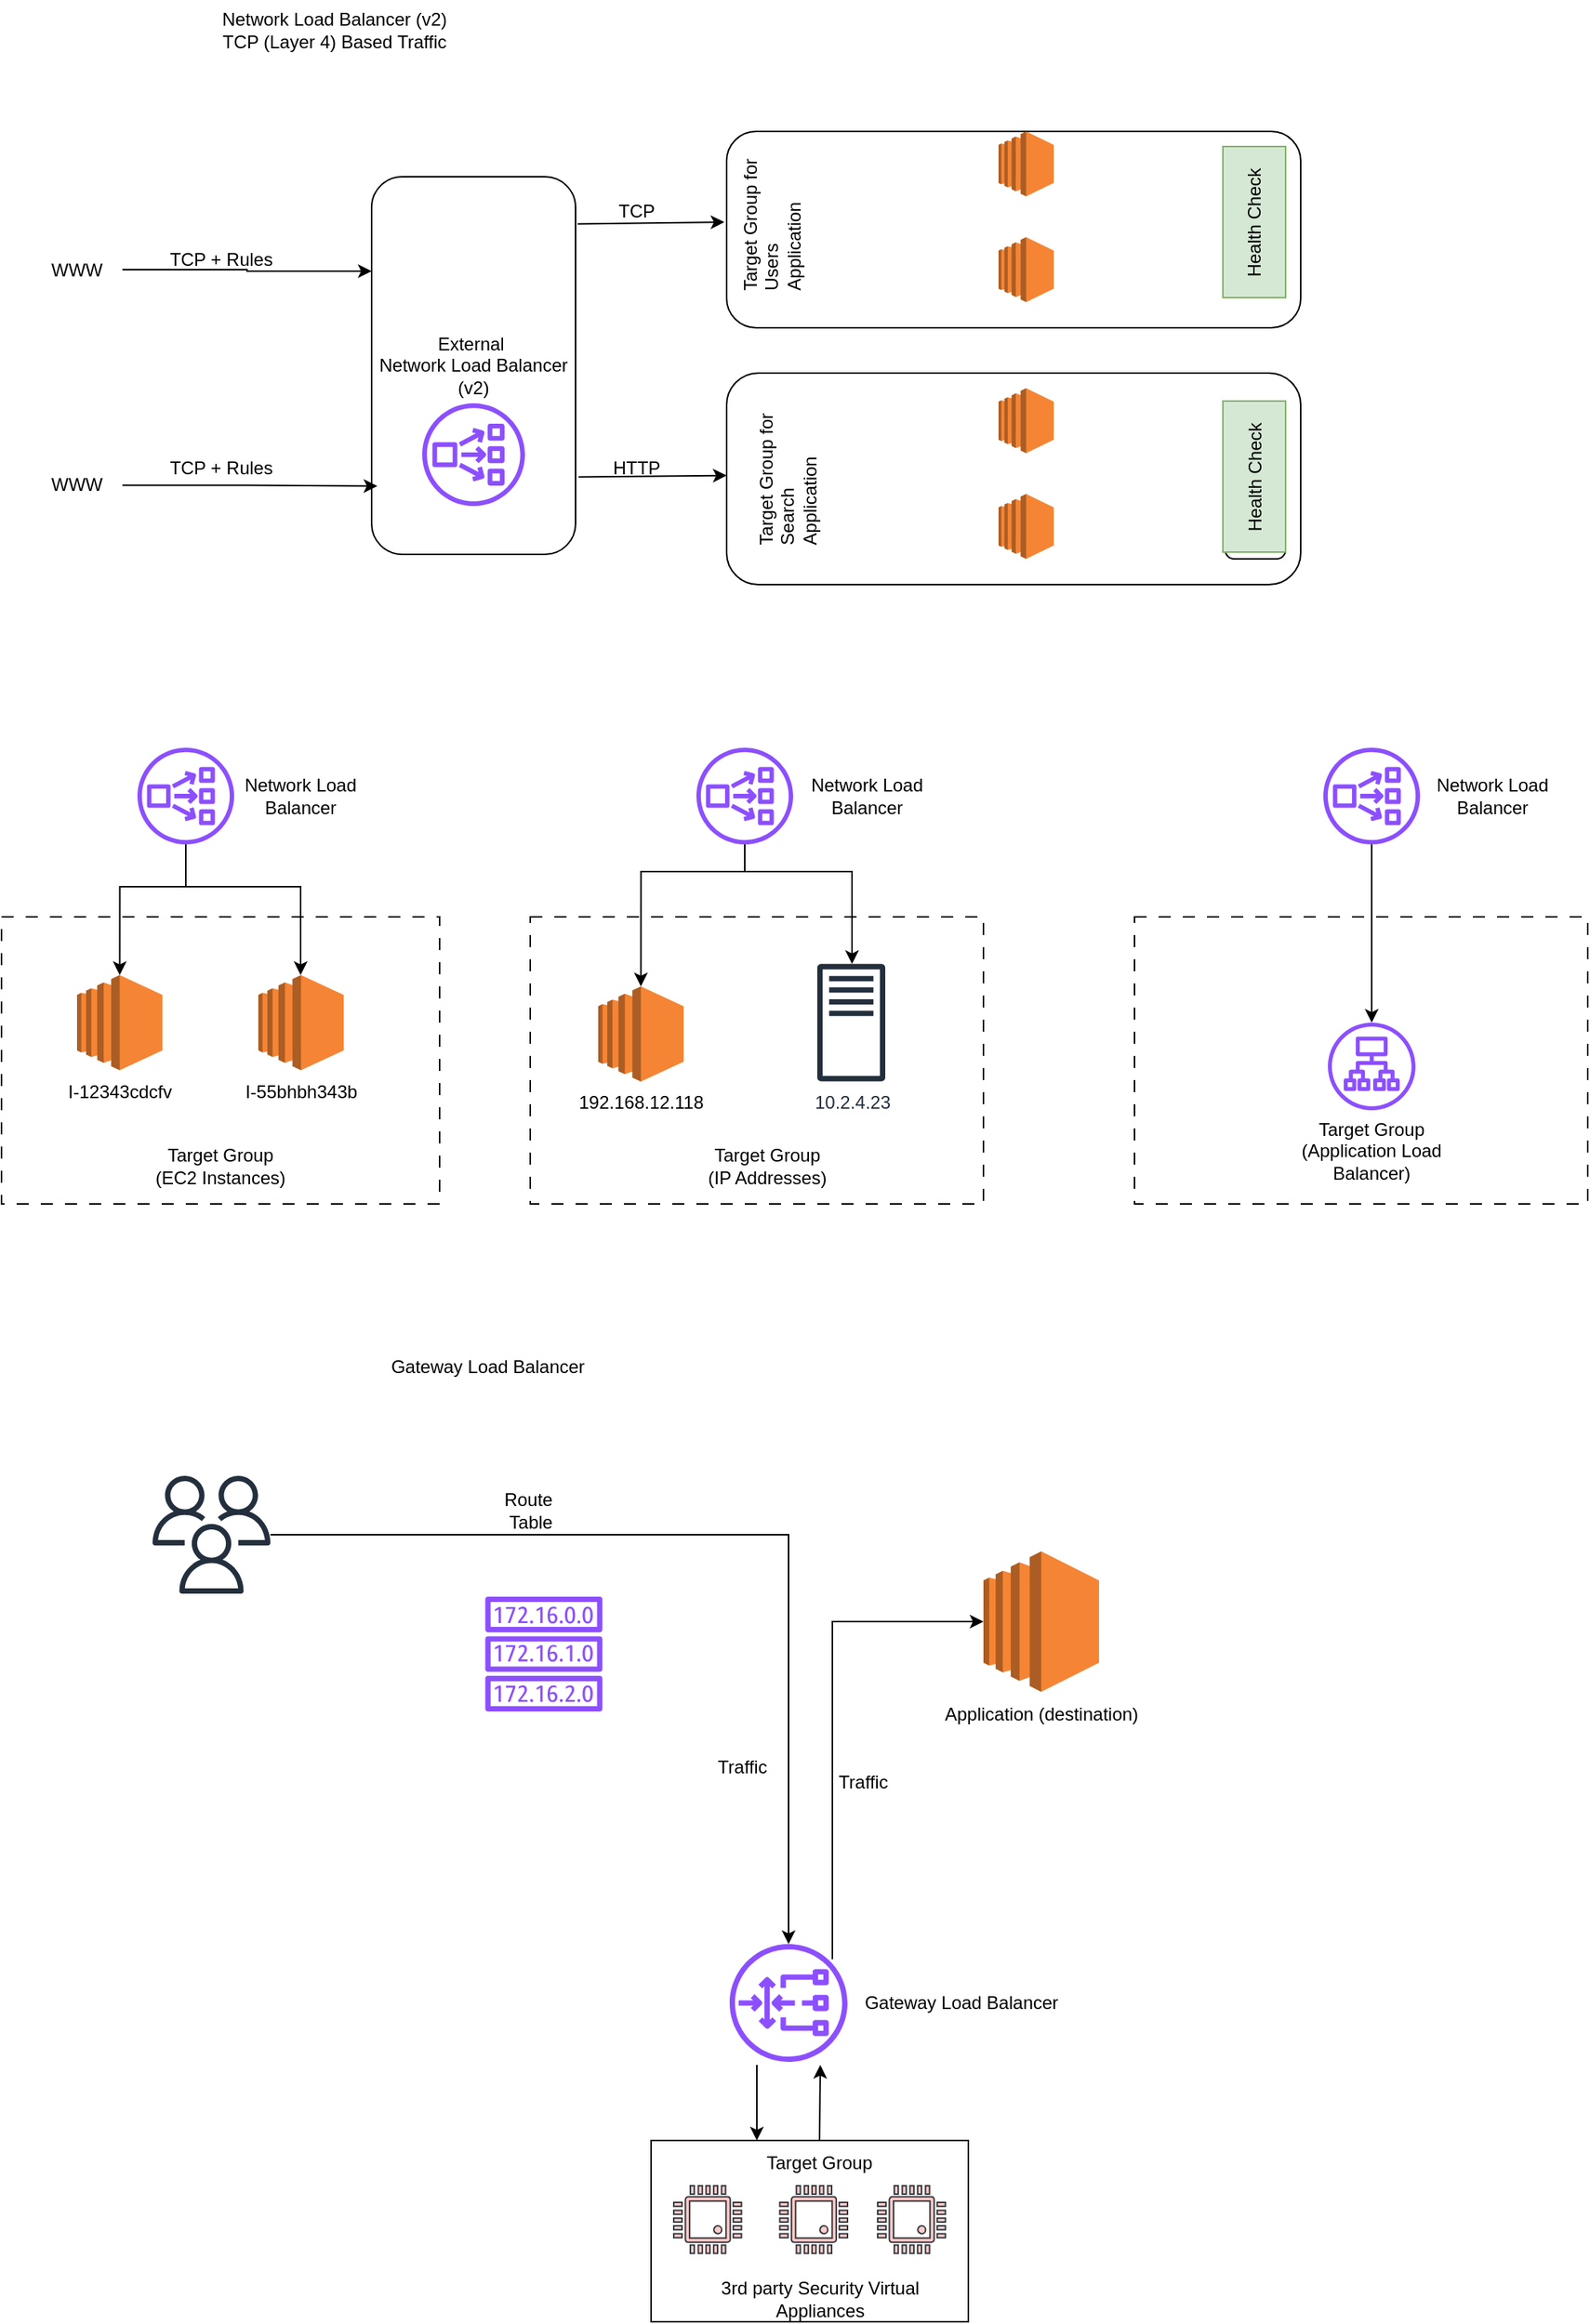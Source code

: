 <mxfile version="24.8.3">
  <diagram name="Page-1" id="JNNMsCdFVjWHwH4HeEpe">
    <mxGraphModel dx="795" dy="453" grid="1" gridSize="10" guides="1" tooltips="1" connect="1" arrows="1" fold="1" page="1" pageScale="1" pageWidth="850" pageHeight="1100" math="0" shadow="0">
      <root>
        <mxCell id="0" />
        <mxCell id="1" parent="0" />
        <mxCell id="EblbpX1gaJVEb5riWeuY-68" value="External&amp;nbsp;&lt;div&gt;Network Load Balancer&lt;/div&gt;&lt;div&gt;(v2)&lt;/div&gt;" style="rounded=1;whiteSpace=wrap;html=1;fillColor=none;" vertex="1" parent="1">
          <mxGeometry x="305" y="140" width="135" height="250" as="geometry" />
        </mxCell>
        <mxCell id="EblbpX1gaJVEb5riWeuY-65" value="" style="sketch=0;outlineConnect=0;fontColor=#232F3E;gradientColor=none;fillColor=#8C4FFF;strokeColor=none;dashed=0;verticalLabelPosition=bottom;verticalAlign=top;align=center;html=1;fontSize=12;fontStyle=0;aspect=fixed;pointerEvents=1;shape=mxgraph.aws4.network_load_balancer;" vertex="1" parent="1">
          <mxGeometry x="338.5" y="290" width="68" height="68" as="geometry" />
        </mxCell>
        <mxCell id="EblbpX1gaJVEb5riWeuY-66" value="" style="rounded=1;whiteSpace=wrap;html=1;fillColor=none;align=left;" vertex="1" parent="1">
          <mxGeometry x="540" y="110" width="380" height="130" as="geometry" />
        </mxCell>
        <mxCell id="EblbpX1gaJVEb5riWeuY-67" value="" style="rounded=1;whiteSpace=wrap;html=1;fillColor=none;" vertex="1" parent="1">
          <mxGeometry x="540" y="270" width="380" height="140" as="geometry" />
        </mxCell>
        <mxCell id="EblbpX1gaJVEb5riWeuY-73" value="" style="outlineConnect=0;dashed=0;verticalLabelPosition=bottom;verticalAlign=top;align=center;html=1;shape=mxgraph.aws3.ec2;fillColor=#F58534;gradientColor=none;" vertex="1" parent="1">
          <mxGeometry x="720" y="110" width="36.5" height="43" as="geometry" />
        </mxCell>
        <mxCell id="EblbpX1gaJVEb5riWeuY-74" value="" style="outlineConnect=0;dashed=0;verticalLabelPosition=bottom;verticalAlign=top;align=center;html=1;shape=mxgraph.aws3.ec2;fillColor=#F58534;gradientColor=none;" vertex="1" parent="1">
          <mxGeometry x="720" y="180" width="36.5" height="43" as="geometry" />
        </mxCell>
        <mxCell id="EblbpX1gaJVEb5riWeuY-75" value="" style="outlineConnect=0;dashed=0;verticalLabelPosition=bottom;verticalAlign=top;align=center;html=1;shape=mxgraph.aws3.ec2;fillColor=#F58534;gradientColor=none;" vertex="1" parent="1">
          <mxGeometry x="720" y="280" width="36.5" height="43" as="geometry" />
        </mxCell>
        <mxCell id="EblbpX1gaJVEb5riWeuY-76" value="" style="outlineConnect=0;dashed=0;verticalLabelPosition=bottom;verticalAlign=top;align=center;html=1;shape=mxgraph.aws3.ec2;fillColor=#F58534;gradientColor=none;" vertex="1" parent="1">
          <mxGeometry x="720" y="350" width="36.5" height="43" as="geometry" />
        </mxCell>
        <mxCell id="EblbpX1gaJVEb5riWeuY-77" value="" style="rounded=1;whiteSpace=wrap;html=1;fillColor=none;" vertex="1" parent="1">
          <mxGeometry x="870" y="120" width="40" height="100" as="geometry" />
        </mxCell>
        <mxCell id="EblbpX1gaJVEb5riWeuY-78" value="" style="rounded=1;whiteSpace=wrap;html=1;fillColor=none;" vertex="1" parent="1">
          <mxGeometry x="870" y="293" width="40" height="100" as="geometry" />
        </mxCell>
        <mxCell id="EblbpX1gaJVEb5riWeuY-79" value="&lt;span style=&quot;text-align: left;&quot;&gt;Target Group for&amp;nbsp;&lt;/span&gt;&lt;div style=&quot;text-align: left;&quot;&gt;Users&lt;/div&gt;&lt;div style=&quot;text-align: left;&quot;&gt;Application&lt;/div&gt;" style="text;html=1;align=center;verticalAlign=middle;whiteSpace=wrap;rounded=0;direction=east;rotation=-90;" vertex="1" parent="1">
          <mxGeometry x="520" y="138.5" width="100" height="63" as="geometry" />
        </mxCell>
        <mxCell id="EblbpX1gaJVEb5riWeuY-80" value="&lt;span style=&quot;text-align: left;&quot;&gt;Target Group for&amp;nbsp;&lt;/span&gt;&lt;div style=&quot;text-align: left;&quot;&gt;Search&lt;/div&gt;&lt;div style=&quot;text-align: left;&quot;&gt;Application&lt;/div&gt;" style="text;html=1;align=center;verticalAlign=middle;whiteSpace=wrap;rounded=0;direction=east;rotation=-90;" vertex="1" parent="1">
          <mxGeometry x="530" y="307" width="100" height="63" as="geometry" />
        </mxCell>
        <mxCell id="EblbpX1gaJVEb5riWeuY-81" value="&lt;div style=&quot;text-align: left;&quot;&gt;Health Check&lt;/div&gt;" style="text;html=1;align=center;verticalAlign=middle;whiteSpace=wrap;rounded=0;direction=east;rotation=-90;fillColor=#d5e8d4;strokeColor=#82b366;" vertex="1" parent="1">
          <mxGeometry x="839.25" y="149.25" width="100" height="41.5" as="geometry" />
        </mxCell>
        <mxCell id="EblbpX1gaJVEb5riWeuY-82" value="&lt;div style=&quot;text-align: left;&quot;&gt;Health Check&lt;/div&gt;" style="text;html=1;align=center;verticalAlign=middle;whiteSpace=wrap;rounded=0;direction=east;rotation=-90;fillColor=#d5e8d4;strokeColor=#82b366;" vertex="1" parent="1">
          <mxGeometry x="839.25" y="317.75" width="100" height="41.5" as="geometry" />
        </mxCell>
        <mxCell id="EblbpX1gaJVEb5riWeuY-83" value="" style="endArrow=classic;html=1;rounded=0;entryX=0.5;entryY=0;entryDx=0;entryDy=0;exitX=1.01;exitY=0.125;exitDx=0;exitDy=0;exitPerimeter=0;" edge="1" parent="1" source="EblbpX1gaJVEb5riWeuY-68" target="EblbpX1gaJVEb5riWeuY-79">
          <mxGeometry width="50" height="50" relative="1" as="geometry">
            <mxPoint x="430" y="270" as="sourcePoint" />
            <mxPoint x="480" y="220" as="targetPoint" />
          </mxGeometry>
        </mxCell>
        <mxCell id="EblbpX1gaJVEb5riWeuY-84" value="" style="endArrow=classic;html=1;rounded=0;entryX=0.5;entryY=0;entryDx=0;entryDy=0;exitX=1.01;exitY=0.125;exitDx=0;exitDy=0;exitPerimeter=0;" edge="1" parent="1">
          <mxGeometry width="50" height="50" relative="1" as="geometry">
            <mxPoint x="442" y="338.75" as="sourcePoint" />
            <mxPoint x="540" y="337.75" as="targetPoint" />
          </mxGeometry>
        </mxCell>
        <mxCell id="EblbpX1gaJVEb5riWeuY-89" style="edgeStyle=orthogonalEdgeStyle;rounded=0;orthogonalLoop=1;jettySize=auto;html=1;entryX=0;entryY=0.25;entryDx=0;entryDy=0;" edge="1" parent="1" source="EblbpX1gaJVEb5riWeuY-85" target="EblbpX1gaJVEb5riWeuY-68">
          <mxGeometry relative="1" as="geometry" />
        </mxCell>
        <mxCell id="EblbpX1gaJVEb5riWeuY-85" value="WWW" style="text;html=1;align=center;verticalAlign=middle;whiteSpace=wrap;rounded=0;" vertex="1" parent="1">
          <mxGeometry x="80" y="186.5" width="60" height="30" as="geometry" />
        </mxCell>
        <mxCell id="EblbpX1gaJVEb5riWeuY-87" value="WWW" style="text;html=1;align=center;verticalAlign=middle;whiteSpace=wrap;rounded=0;" vertex="1" parent="1">
          <mxGeometry x="80" y="329.25" width="60" height="30" as="geometry" />
        </mxCell>
        <mxCell id="EblbpX1gaJVEb5riWeuY-88" style="edgeStyle=orthogonalEdgeStyle;rounded=0;orthogonalLoop=1;jettySize=auto;html=1;entryX=0.028;entryY=0.819;entryDx=0;entryDy=0;entryPerimeter=0;" edge="1" parent="1" source="EblbpX1gaJVEb5riWeuY-87" target="EblbpX1gaJVEb5riWeuY-68">
          <mxGeometry relative="1" as="geometry" />
        </mxCell>
        <mxCell id="EblbpX1gaJVEb5riWeuY-90" value="TCP + Rules" style="text;html=1;align=center;verticalAlign=middle;resizable=0;points=[];autosize=1;strokeColor=none;fillColor=none;" vertex="1" parent="1">
          <mxGeometry x="160" y="180" width="90" height="30" as="geometry" />
        </mxCell>
        <mxCell id="EblbpX1gaJVEb5riWeuY-91" value="TCP + Rules" style="text;html=1;align=center;verticalAlign=middle;resizable=0;points=[];autosize=1;strokeColor=none;fillColor=none;" vertex="1" parent="1">
          <mxGeometry x="160" y="317.75" width="90" height="30" as="geometry" />
        </mxCell>
        <mxCell id="EblbpX1gaJVEb5riWeuY-92" value="TCP" style="text;html=1;align=center;verticalAlign=middle;resizable=0;points=[];autosize=1;strokeColor=none;fillColor=none;" vertex="1" parent="1">
          <mxGeometry x="455" y="148" width="50" height="30" as="geometry" />
        </mxCell>
        <mxCell id="EblbpX1gaJVEb5riWeuY-93" value="HTTP" style="text;html=1;align=center;verticalAlign=middle;resizable=0;points=[];autosize=1;strokeColor=none;fillColor=none;" vertex="1" parent="1">
          <mxGeometry x="455" y="317.75" width="50" height="30" as="geometry" />
        </mxCell>
        <mxCell id="EblbpX1gaJVEb5riWeuY-94" value="Network Load Balancer (v2)&lt;div&gt;TCP (Layer 4) Based Traffic&lt;/div&gt;" style="text;html=1;align=center;verticalAlign=middle;resizable=0;points=[];autosize=1;strokeColor=none;fillColor=none;" vertex="1" parent="1">
          <mxGeometry x="195" y="23" width="170" height="40" as="geometry" />
        </mxCell>
        <mxCell id="EblbpX1gaJVEb5riWeuY-107" style="edgeStyle=orthogonalEdgeStyle;rounded=0;orthogonalLoop=1;jettySize=auto;html=1;" edge="1" parent="1" source="EblbpX1gaJVEb5riWeuY-95" target="EblbpX1gaJVEb5riWeuY-99">
          <mxGeometry relative="1" as="geometry">
            <Array as="points">
              <mxPoint x="182" y="610" />
              <mxPoint x="258" y="610" />
            </Array>
          </mxGeometry>
        </mxCell>
        <mxCell id="EblbpX1gaJVEb5riWeuY-95" value="" style="sketch=0;outlineConnect=0;fontColor=#232F3E;gradientColor=none;fillColor=#8C4FFF;strokeColor=none;dashed=0;verticalLabelPosition=bottom;verticalAlign=top;align=center;html=1;fontSize=12;fontStyle=0;aspect=fixed;pointerEvents=1;shape=mxgraph.aws4.network_load_balancer;" vertex="1" parent="1">
          <mxGeometry x="150" y="518" width="64" height="64" as="geometry" />
        </mxCell>
        <mxCell id="EblbpX1gaJVEb5riWeuY-97" value="" style="rounded=0;whiteSpace=wrap;html=1;fillColor=none;dashed=1;dashPattern=8 8;" vertex="1" parent="1">
          <mxGeometry x="60" y="630" width="290" height="190" as="geometry" />
        </mxCell>
        <mxCell id="EblbpX1gaJVEb5riWeuY-98" value="I-12343cdcfv" style="outlineConnect=0;dashed=0;verticalLabelPosition=bottom;verticalAlign=top;align=center;html=1;shape=mxgraph.aws3.ec2;fillColor=#F58534;gradientColor=none;" vertex="1" parent="1">
          <mxGeometry x="110" y="668.5" width="56.5" height="63" as="geometry" />
        </mxCell>
        <mxCell id="EblbpX1gaJVEb5riWeuY-99" value="I-55bhbh343b" style="outlineConnect=0;dashed=0;verticalLabelPosition=bottom;verticalAlign=top;align=center;html=1;shape=mxgraph.aws3.ec2;fillColor=#F58534;gradientColor=none;" vertex="1" parent="1">
          <mxGeometry x="230" y="668.5" width="56.5" height="63" as="geometry" />
        </mxCell>
        <mxCell id="EblbpX1gaJVEb5riWeuY-106" style="edgeStyle=orthogonalEdgeStyle;rounded=0;orthogonalLoop=1;jettySize=auto;html=1;" edge="1" parent="1" source="EblbpX1gaJVEb5riWeuY-100" target="EblbpX1gaJVEb5riWeuY-104">
          <mxGeometry relative="1" as="geometry">
            <Array as="points">
              <mxPoint x="552" y="600" />
              <mxPoint x="623" y="600" />
            </Array>
          </mxGeometry>
        </mxCell>
        <mxCell id="EblbpX1gaJVEb5riWeuY-100" value="" style="sketch=0;outlineConnect=0;fontColor=#232F3E;gradientColor=none;fillColor=#8C4FFF;strokeColor=none;dashed=0;verticalLabelPosition=bottom;verticalAlign=top;align=center;html=1;fontSize=12;fontStyle=0;aspect=fixed;pointerEvents=1;shape=mxgraph.aws4.network_load_balancer;" vertex="1" parent="1">
          <mxGeometry x="520" y="518" width="64" height="64" as="geometry" />
        </mxCell>
        <mxCell id="EblbpX1gaJVEb5riWeuY-101" value="" style="rounded=0;whiteSpace=wrap;html=1;fillColor=none;dashed=1;dashPattern=8 8;" vertex="1" parent="1">
          <mxGeometry x="410" y="630" width="300" height="190" as="geometry" />
        </mxCell>
        <mxCell id="EblbpX1gaJVEb5riWeuY-102" value="192.168.12.118" style="outlineConnect=0;dashed=0;verticalLabelPosition=bottom;verticalAlign=top;align=center;html=1;shape=mxgraph.aws3.ec2;fillColor=#F58534;gradientColor=none;" vertex="1" parent="1">
          <mxGeometry x="455" y="676" width="56.5" height="63" as="geometry" />
        </mxCell>
        <mxCell id="EblbpX1gaJVEb5riWeuY-104" value="10.2.4.23" style="sketch=0;outlineConnect=0;fontColor=#232F3E;gradientColor=none;fillColor=#232F3D;strokeColor=none;dashed=0;verticalLabelPosition=bottom;verticalAlign=top;align=center;html=1;fontSize=12;fontStyle=0;aspect=fixed;pointerEvents=1;shape=mxgraph.aws4.traditional_server;" vertex="1" parent="1">
          <mxGeometry x="600" y="661" width="45" height="78" as="geometry" />
        </mxCell>
        <mxCell id="EblbpX1gaJVEb5riWeuY-105" style="edgeStyle=orthogonalEdgeStyle;rounded=0;orthogonalLoop=1;jettySize=auto;html=1;entryX=0.5;entryY=0;entryDx=0;entryDy=0;entryPerimeter=0;" edge="1" parent="1" source="EblbpX1gaJVEb5riWeuY-100" target="EblbpX1gaJVEb5riWeuY-102">
          <mxGeometry relative="1" as="geometry">
            <Array as="points">
              <mxPoint x="552" y="600" />
              <mxPoint x="483" y="600" />
            </Array>
          </mxGeometry>
        </mxCell>
        <mxCell id="EblbpX1gaJVEb5riWeuY-108" style="edgeStyle=orthogonalEdgeStyle;rounded=0;orthogonalLoop=1;jettySize=auto;html=1;entryX=0.5;entryY=0;entryDx=0;entryDy=0;entryPerimeter=0;" edge="1" parent="1" source="EblbpX1gaJVEb5riWeuY-95" target="EblbpX1gaJVEb5riWeuY-98">
          <mxGeometry relative="1" as="geometry">
            <Array as="points">
              <mxPoint x="182" y="610" />
              <mxPoint x="138" y="610" />
            </Array>
          </mxGeometry>
        </mxCell>
        <mxCell id="EblbpX1gaJVEb5riWeuY-109" value="Target Group&lt;div&gt;(EC2 Instances)&lt;/div&gt;" style="text;html=1;align=center;verticalAlign=middle;whiteSpace=wrap;rounded=0;" vertex="1" parent="1">
          <mxGeometry x="142" y="780" width="126" height="30" as="geometry" />
        </mxCell>
        <mxCell id="EblbpX1gaJVEb5riWeuY-110" value="Target Group&lt;div&gt;(IP Addresses)&lt;/div&gt;" style="text;html=1;align=center;verticalAlign=middle;whiteSpace=wrap;rounded=0;" vertex="1" parent="1">
          <mxGeometry x="504" y="780" width="126" height="30" as="geometry" />
        </mxCell>
        <mxCell id="EblbpX1gaJVEb5riWeuY-111" value="Network Load Balancer" style="text;html=1;align=center;verticalAlign=middle;whiteSpace=wrap;rounded=0;" vertex="1" parent="1">
          <mxGeometry x="195" y="535" width="126" height="30" as="geometry" />
        </mxCell>
        <mxCell id="EblbpX1gaJVEb5riWeuY-112" value="Network Load Balancer" style="text;html=1;align=center;verticalAlign=middle;whiteSpace=wrap;rounded=0;" vertex="1" parent="1">
          <mxGeometry x="570" y="530" width="126" height="40" as="geometry" />
        </mxCell>
        <mxCell id="EblbpX1gaJVEb5riWeuY-114" value="" style="rounded=0;whiteSpace=wrap;html=1;fillColor=none;dashed=1;dashPattern=8 8;" vertex="1" parent="1">
          <mxGeometry x="810" y="630" width="300" height="190" as="geometry" />
        </mxCell>
        <mxCell id="EblbpX1gaJVEb5riWeuY-118" value="Target Group&lt;div&gt;(Application Load Balancer)&lt;/div&gt;" style="text;html=1;align=center;verticalAlign=middle;whiteSpace=wrap;rounded=0;" vertex="1" parent="1">
          <mxGeometry x="904" y="770" width="126" height="30" as="geometry" />
        </mxCell>
        <mxCell id="EblbpX1gaJVEb5riWeuY-119" value="Network Load Balancer" style="text;html=1;align=center;verticalAlign=middle;whiteSpace=wrap;rounded=0;" vertex="1" parent="1">
          <mxGeometry x="984" y="530" width="126" height="40" as="geometry" />
        </mxCell>
        <mxCell id="EblbpX1gaJVEb5riWeuY-122" style="edgeStyle=orthogonalEdgeStyle;rounded=0;orthogonalLoop=1;jettySize=auto;html=1;" edge="1" parent="1" source="EblbpX1gaJVEb5riWeuY-120" target="EblbpX1gaJVEb5riWeuY-121">
          <mxGeometry relative="1" as="geometry" />
        </mxCell>
        <mxCell id="EblbpX1gaJVEb5riWeuY-120" value="" style="sketch=0;outlineConnect=0;fontColor=#232F3E;gradientColor=none;fillColor=#8C4FFF;strokeColor=none;dashed=0;verticalLabelPosition=bottom;verticalAlign=top;align=center;html=1;fontSize=12;fontStyle=0;aspect=fixed;pointerEvents=1;shape=mxgraph.aws4.network_load_balancer;" vertex="1" parent="1">
          <mxGeometry x="935" y="518" width="64" height="64" as="geometry" />
        </mxCell>
        <mxCell id="EblbpX1gaJVEb5riWeuY-121" value="" style="sketch=0;outlineConnect=0;fontColor=#232F3E;gradientColor=none;fillColor=#8C4FFF;strokeColor=none;dashed=0;verticalLabelPosition=bottom;verticalAlign=top;align=center;html=1;fontSize=12;fontStyle=0;aspect=fixed;pointerEvents=1;shape=mxgraph.aws4.application_load_balancer;" vertex="1" parent="1">
          <mxGeometry x="938" y="700" width="58" height="58" as="geometry" />
        </mxCell>
        <mxCell id="EblbpX1gaJVEb5riWeuY-123" value="Gateway Load Balancer&lt;div&gt;&lt;br&gt;&lt;/div&gt;" style="text;html=1;align=center;verticalAlign=middle;whiteSpace=wrap;rounded=0;" vertex="1" parent="1">
          <mxGeometry x="286.5" y="920" width="190" height="30" as="geometry" />
        </mxCell>
        <mxCell id="EblbpX1gaJVEb5riWeuY-138" style="edgeStyle=orthogonalEdgeStyle;rounded=0;orthogonalLoop=1;jettySize=auto;html=1;" edge="1" parent="1" source="EblbpX1gaJVEb5riWeuY-125" target="EblbpX1gaJVEb5riWeuY-130">
          <mxGeometry relative="1" as="geometry" />
        </mxCell>
        <mxCell id="EblbpX1gaJVEb5riWeuY-125" value="" style="sketch=0;outlineConnect=0;fontColor=#232F3E;gradientColor=none;fillColor=#232F3D;strokeColor=none;dashed=0;verticalLabelPosition=bottom;verticalAlign=top;align=center;html=1;fontSize=12;fontStyle=0;aspect=fixed;pointerEvents=1;shape=mxgraph.aws4.users;" vertex="1" parent="1">
          <mxGeometry x="160" y="1000" width="78" height="78" as="geometry" />
        </mxCell>
        <mxCell id="EblbpX1gaJVEb5riWeuY-126" value="" style="sketch=0;outlineConnect=0;fontColor=#232F3E;gradientColor=none;fillColor=#8C4FFF;strokeColor=none;dashed=0;verticalLabelPosition=bottom;verticalAlign=top;align=center;html=1;fontSize=12;fontStyle=0;aspect=fixed;pointerEvents=1;shape=mxgraph.aws4.route_table;" vertex="1" parent="1">
          <mxGeometry x="380" y="1080" width="78" height="76" as="geometry" />
        </mxCell>
        <mxCell id="EblbpX1gaJVEb5riWeuY-129" value="" style="outlineConnect=0;dashed=0;verticalLabelPosition=bottom;verticalAlign=top;align=center;html=1;shape=mxgraph.aws3.ec2;fillColor=#F58534;gradientColor=none;" vertex="1" parent="1">
          <mxGeometry x="710" y="1050" width="76.5" height="93" as="geometry" />
        </mxCell>
        <mxCell id="EblbpX1gaJVEb5riWeuY-130" value="" style="sketch=0;outlineConnect=0;fontColor=#232F3E;gradientColor=none;fillColor=#8C4FFF;strokeColor=none;dashed=0;verticalLabelPosition=bottom;verticalAlign=top;align=center;html=1;fontSize=12;fontStyle=0;aspect=fixed;pointerEvents=1;shape=mxgraph.aws4.gateway_load_balancer;" vertex="1" parent="1">
          <mxGeometry x="542" y="1310" width="78" height="78" as="geometry" />
        </mxCell>
        <mxCell id="EblbpX1gaJVEb5riWeuY-131" value="" style="pointerEvents=1;shadow=0;dashed=0;html=1;strokeColor=#36393d;fillColor=#ffcccc;labelPosition=center;verticalLabelPosition=bottom;verticalAlign=top;align=center;outlineConnect=0;shape=mxgraph.veeam.cpu;" vertex="1" parent="1">
          <mxGeometry x="505" y="1470" width="44.8" height="44.8" as="geometry" />
        </mxCell>
        <mxCell id="EblbpX1gaJVEb5riWeuY-132" value="" style="pointerEvents=1;shadow=0;dashed=0;html=1;strokeColor=#36393d;fillColor=#ffcccc;labelPosition=center;verticalLabelPosition=bottom;verticalAlign=top;align=center;outlineConnect=0;shape=mxgraph.veeam.cpu;" vertex="1" parent="1">
          <mxGeometry x="575.2" y="1470" width="44.8" height="44.8" as="geometry" />
        </mxCell>
        <mxCell id="EblbpX1gaJVEb5riWeuY-133" value="" style="pointerEvents=1;shadow=0;dashed=0;html=1;strokeColor=#36393d;fillColor=#ffcccc;labelPosition=center;verticalLabelPosition=bottom;verticalAlign=top;align=center;outlineConnect=0;shape=mxgraph.veeam.cpu;" vertex="1" parent="1">
          <mxGeometry x="640" y="1470" width="44.8" height="44.8" as="geometry" />
        </mxCell>
        <mxCell id="EblbpX1gaJVEb5riWeuY-134" value="" style="rounded=0;whiteSpace=wrap;html=1;fillColor=none;" vertex="1" parent="1">
          <mxGeometry x="490" y="1440" width="210" height="120" as="geometry" />
        </mxCell>
        <mxCell id="EblbpX1gaJVEb5riWeuY-135" value="3rd party Security Virtual Appliances" style="text;html=1;align=center;verticalAlign=middle;whiteSpace=wrap;rounded=0;" vertex="1" parent="1">
          <mxGeometry x="511.5" y="1530" width="180" height="30" as="geometry" />
        </mxCell>
        <mxCell id="EblbpX1gaJVEb5riWeuY-136" value="Target Group" style="text;html=1;align=center;verticalAlign=middle;whiteSpace=wrap;rounded=0;" vertex="1" parent="1">
          <mxGeometry x="535" y="1440" width="133" height="30" as="geometry" />
        </mxCell>
        <mxCell id="EblbpX1gaJVEb5riWeuY-140" value="" style="endArrow=classic;html=1;rounded=0;exitX=0.5;exitY=0;exitDx=0;exitDy=0;" edge="1" parent="1" source="EblbpX1gaJVEb5riWeuY-136">
          <mxGeometry width="50" height="50" relative="1" as="geometry">
            <mxPoint x="540" y="1430" as="sourcePoint" />
            <mxPoint x="602" y="1390" as="targetPoint" />
          </mxGeometry>
        </mxCell>
        <mxCell id="EblbpX1gaJVEb5riWeuY-141" value="" style="endArrow=classic;html=1;rounded=0;entryX=0.188;entryY=0;entryDx=0;entryDy=0;entryPerimeter=0;" edge="1" parent="1" target="EblbpX1gaJVEb5riWeuY-136">
          <mxGeometry width="50" height="50" relative="1" as="geometry">
            <mxPoint x="560" y="1390" as="sourcePoint" />
            <mxPoint x="612" y="1400" as="targetPoint" />
          </mxGeometry>
        </mxCell>
        <mxCell id="EblbpX1gaJVEb5riWeuY-142" style="edgeStyle=orthogonalEdgeStyle;rounded=0;orthogonalLoop=1;jettySize=auto;html=1;entryX=0;entryY=0.5;entryDx=0;entryDy=0;entryPerimeter=0;" edge="1" parent="1" target="EblbpX1gaJVEb5riWeuY-129">
          <mxGeometry relative="1" as="geometry">
            <mxPoint x="610" y="1320" as="sourcePoint" />
            <Array as="points">
              <mxPoint x="610" y="1097" />
            </Array>
          </mxGeometry>
        </mxCell>
        <mxCell id="EblbpX1gaJVEb5riWeuY-144" value="Gateway Load Balancer" style="text;html=1;align=center;verticalAlign=middle;resizable=0;points=[];autosize=1;strokeColor=none;fillColor=none;" vertex="1" parent="1">
          <mxGeometry x="620" y="1334" width="150" height="30" as="geometry" />
        </mxCell>
        <mxCell id="EblbpX1gaJVEb5riWeuY-145" value="Application (destination)" style="text;html=1;align=center;verticalAlign=middle;resizable=0;points=[];autosize=1;strokeColor=none;fillColor=none;" vertex="1" parent="1">
          <mxGeometry x="673.25" y="1143" width="150" height="30" as="geometry" />
        </mxCell>
        <mxCell id="EblbpX1gaJVEb5riWeuY-146" value="Route&amp;nbsp;&lt;div&gt;Table&lt;/div&gt;" style="text;html=1;align=center;verticalAlign=middle;resizable=0;points=[];autosize=1;strokeColor=none;fillColor=none;" vertex="1" parent="1">
          <mxGeometry x="380" y="1003" width="60" height="40" as="geometry" />
        </mxCell>
        <mxCell id="EblbpX1gaJVEb5riWeuY-147" value="Traffic" style="text;html=1;align=center;verticalAlign=middle;resizable=0;points=[];autosize=1;strokeColor=none;fillColor=none;" vertex="1" parent="1">
          <mxGeometry x="520" y="1178" width="60" height="30" as="geometry" />
        </mxCell>
        <mxCell id="EblbpX1gaJVEb5riWeuY-148" value="Traffic" style="text;html=1;align=center;verticalAlign=middle;resizable=0;points=[];autosize=1;strokeColor=none;fillColor=none;" vertex="1" parent="1">
          <mxGeometry x="600" y="1188" width="60" height="30" as="geometry" />
        </mxCell>
      </root>
    </mxGraphModel>
  </diagram>
</mxfile>
